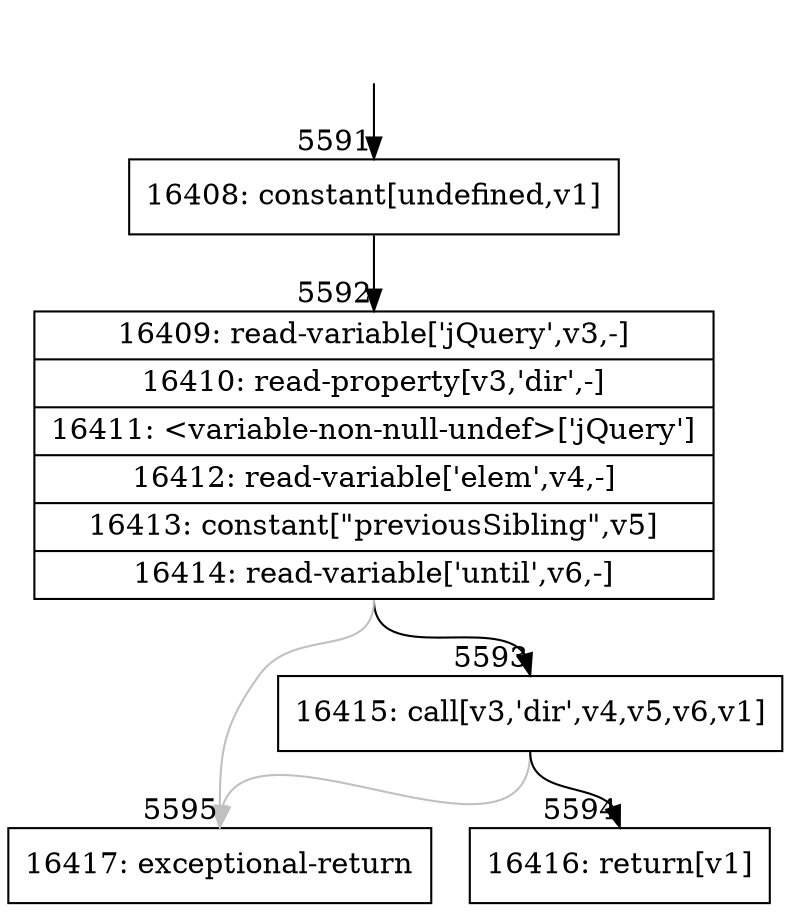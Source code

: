 digraph {
rankdir="TD"
BB_entry358[shape=none,label=""];
BB_entry358 -> BB5591 [tailport=s, headport=n, headlabel="    5591"]
BB5591 [shape=record label="{16408: constant[undefined,v1]}" ] 
BB5591 -> BB5592 [tailport=s, headport=n, headlabel="      5592"]
BB5592 [shape=record label="{16409: read-variable['jQuery',v3,-]|16410: read-property[v3,'dir',-]|16411: \<variable-non-null-undef\>['jQuery']|16412: read-variable['elem',v4,-]|16413: constant[\"previousSibling\",v5]|16414: read-variable['until',v6,-]}" ] 
BB5592 -> BB5593 [tailport=s, headport=n, headlabel="      5593"]
BB5592 -> BB5595 [tailport=s, headport=n, color=gray, headlabel="      5595"]
BB5593 [shape=record label="{16415: call[v3,'dir',v4,v5,v6,v1]}" ] 
BB5593 -> BB5594 [tailport=s, headport=n, headlabel="      5594"]
BB5593 -> BB5595 [tailport=s, headport=n, color=gray]
BB5594 [shape=record label="{16416: return[v1]}" ] 
BB5595 [shape=record label="{16417: exceptional-return}" ] 
}
